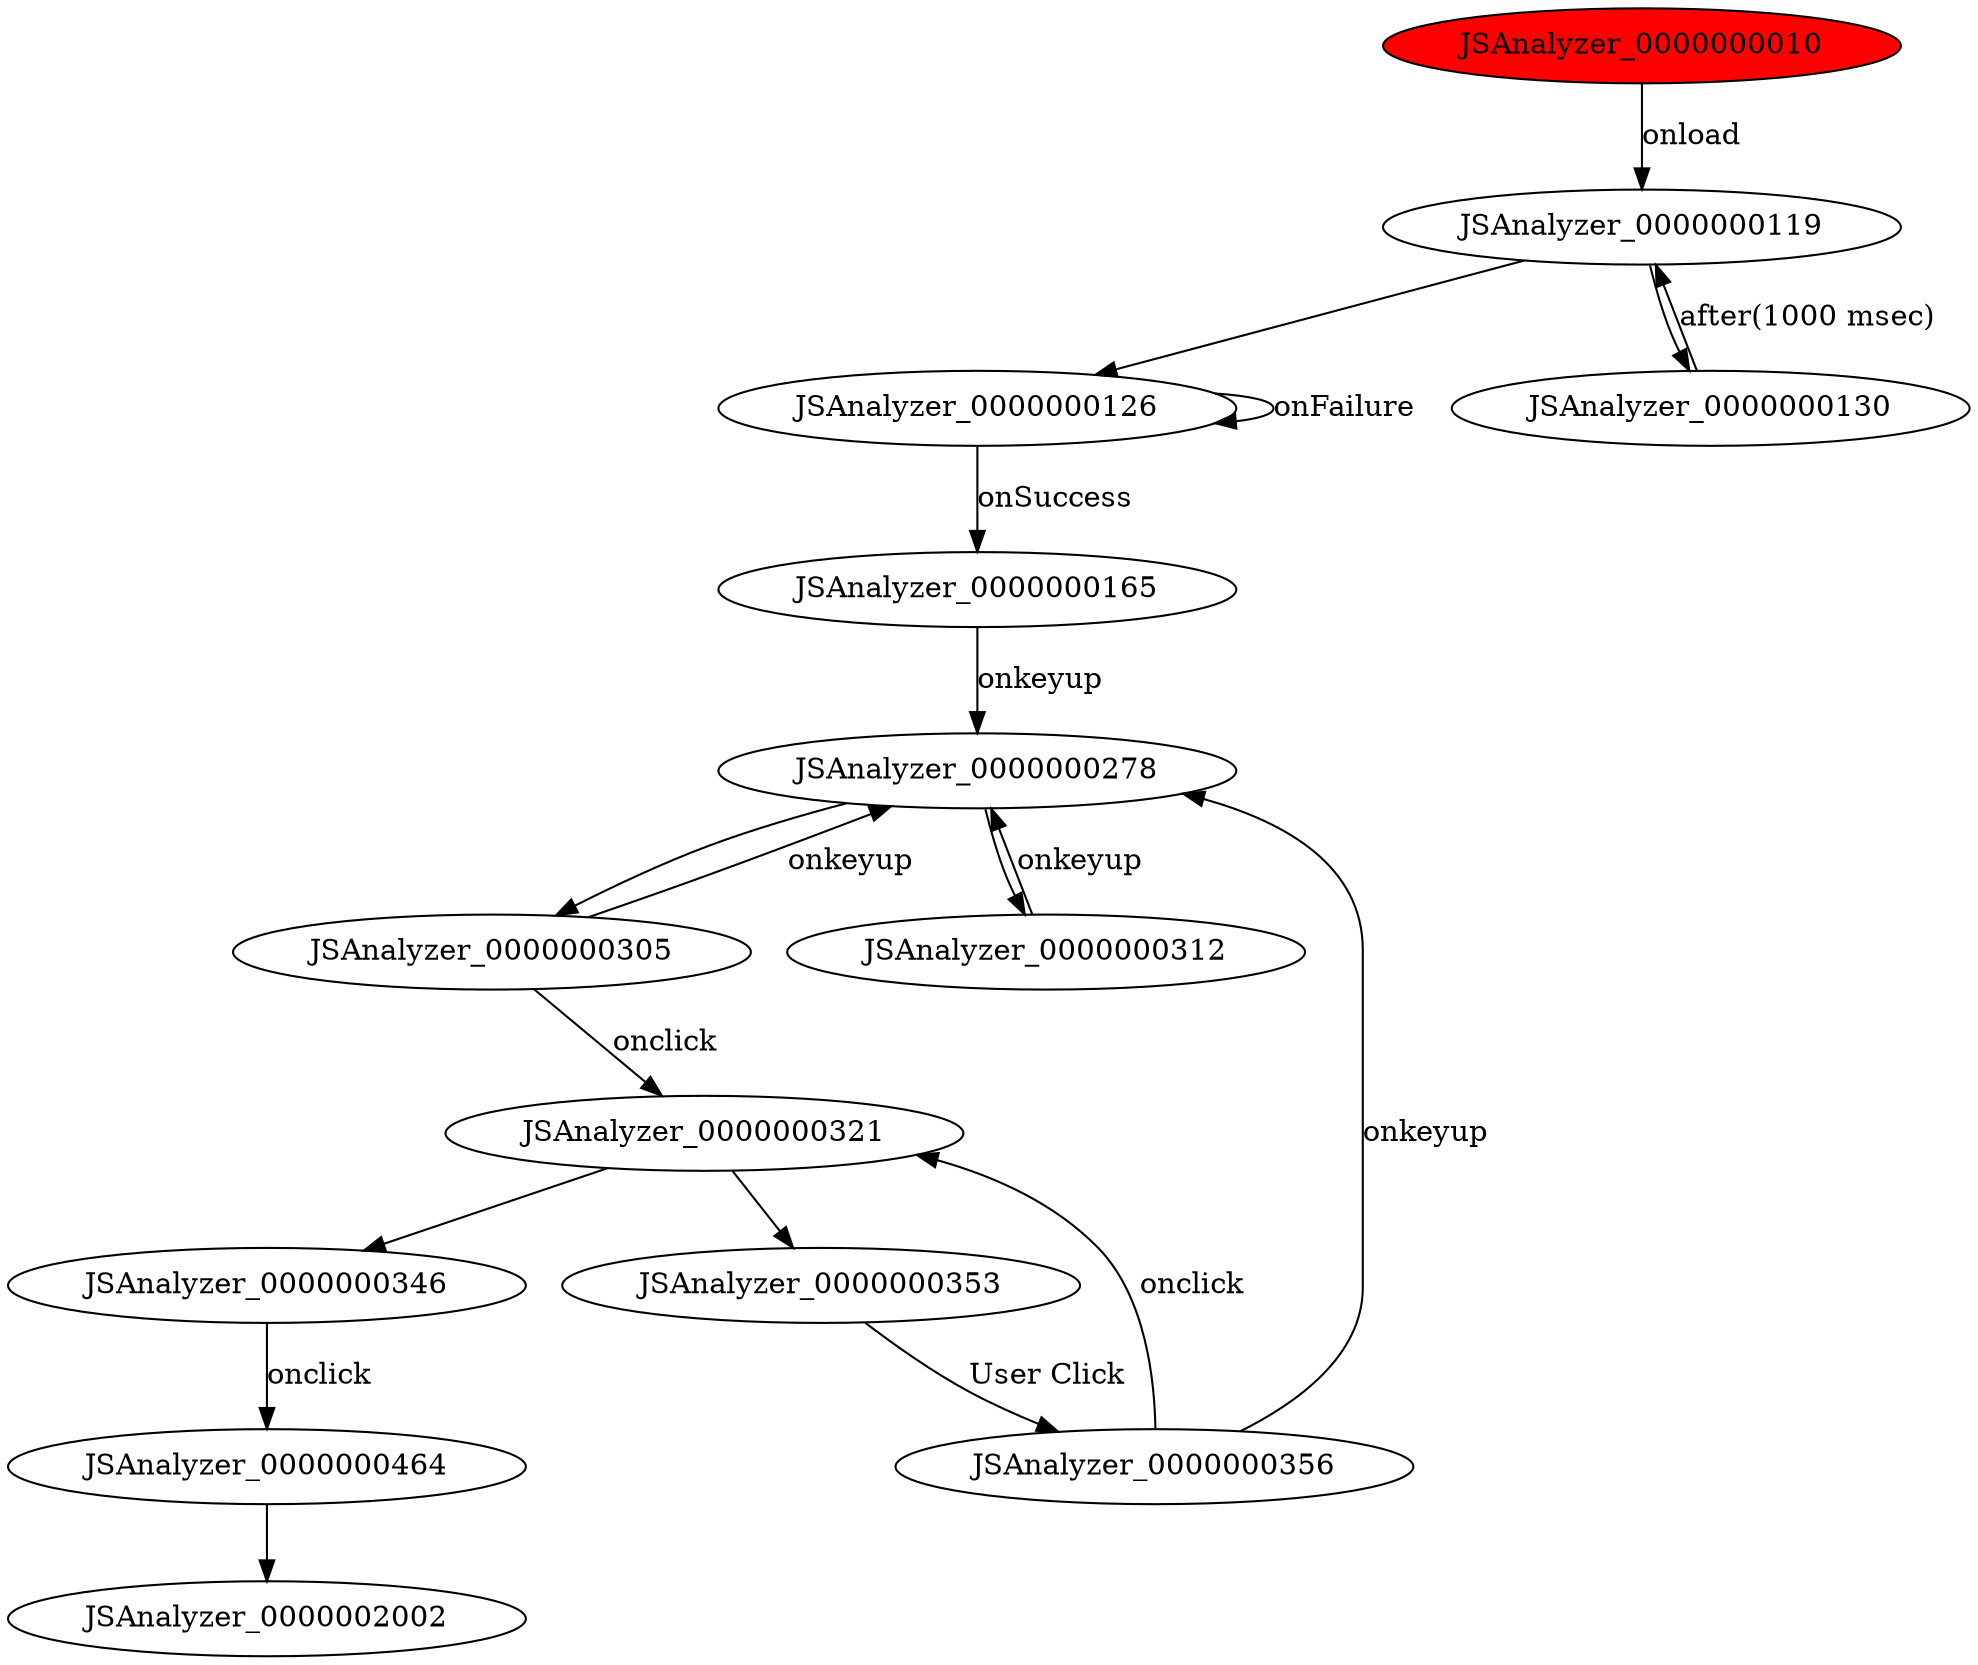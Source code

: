 digraph FSM {
JSAnalyzer_0000000010 [style=filled,fillcolor=red];
JSAnalyzer_0000000119 [];
JSAnalyzer_0000000126 [];
JSAnalyzer_0000000130 [];
JSAnalyzer_0000000165 [];
JSAnalyzer_0000000278 [];
JSAnalyzer_0000000305 [];
JSAnalyzer_0000000312 [];
JSAnalyzer_0000000321 [];
JSAnalyzer_0000000346 [];
JSAnalyzer_0000000353 [];
JSAnalyzer_0000000464 [];
JSAnalyzer_0000000356 [];
JSAnalyzer_0000000119 -> JSAnalyzer_0000000126 []
JSAnalyzer_0000000119 -> JSAnalyzer_0000000130 []
JSAnalyzer_0000000278 -> JSAnalyzer_0000000305 []
JSAnalyzer_0000000278 -> JSAnalyzer_0000000312 []
JSAnalyzer_0000000321 -> JSAnalyzer_0000000346 []
JSAnalyzer_0000000321 -> JSAnalyzer_0000000353 []
JSAnalyzer_0000000010 -> JSAnalyzer_0000000119 [label="onload"]
JSAnalyzer_0000000126 -> JSAnalyzer_0000000165 [label="onSuccess"]
JSAnalyzer_0000000126 -> JSAnalyzer_0000000126 [label="onFailure"]
JSAnalyzer_0000000130 -> JSAnalyzer_0000000119 [label="after(1000 msec)"]
JSAnalyzer_0000000165 -> JSAnalyzer_0000000278 [label="onkeyup"]
JSAnalyzer_0000000305 -> JSAnalyzer_0000000278 [label="onkeyup"]
JSAnalyzer_0000000305 -> JSAnalyzer_0000000321 [label="onclick"]
JSAnalyzer_0000000312 -> JSAnalyzer_0000000278 [label="onkeyup"]
JSAnalyzer_0000000346 -> JSAnalyzer_0000000464 [label="onclick"]
JSAnalyzer_0000000353 -> JSAnalyzer_0000000356 [label="User Click"]
JSAnalyzer_0000000356 -> JSAnalyzer_0000000278 [label="onkeyup"]
JSAnalyzer_0000000356 -> JSAnalyzer_0000000321 [label="onclick"]
JSAnalyzer_0000000464 -> JSAnalyzer_0000002002 []
}
